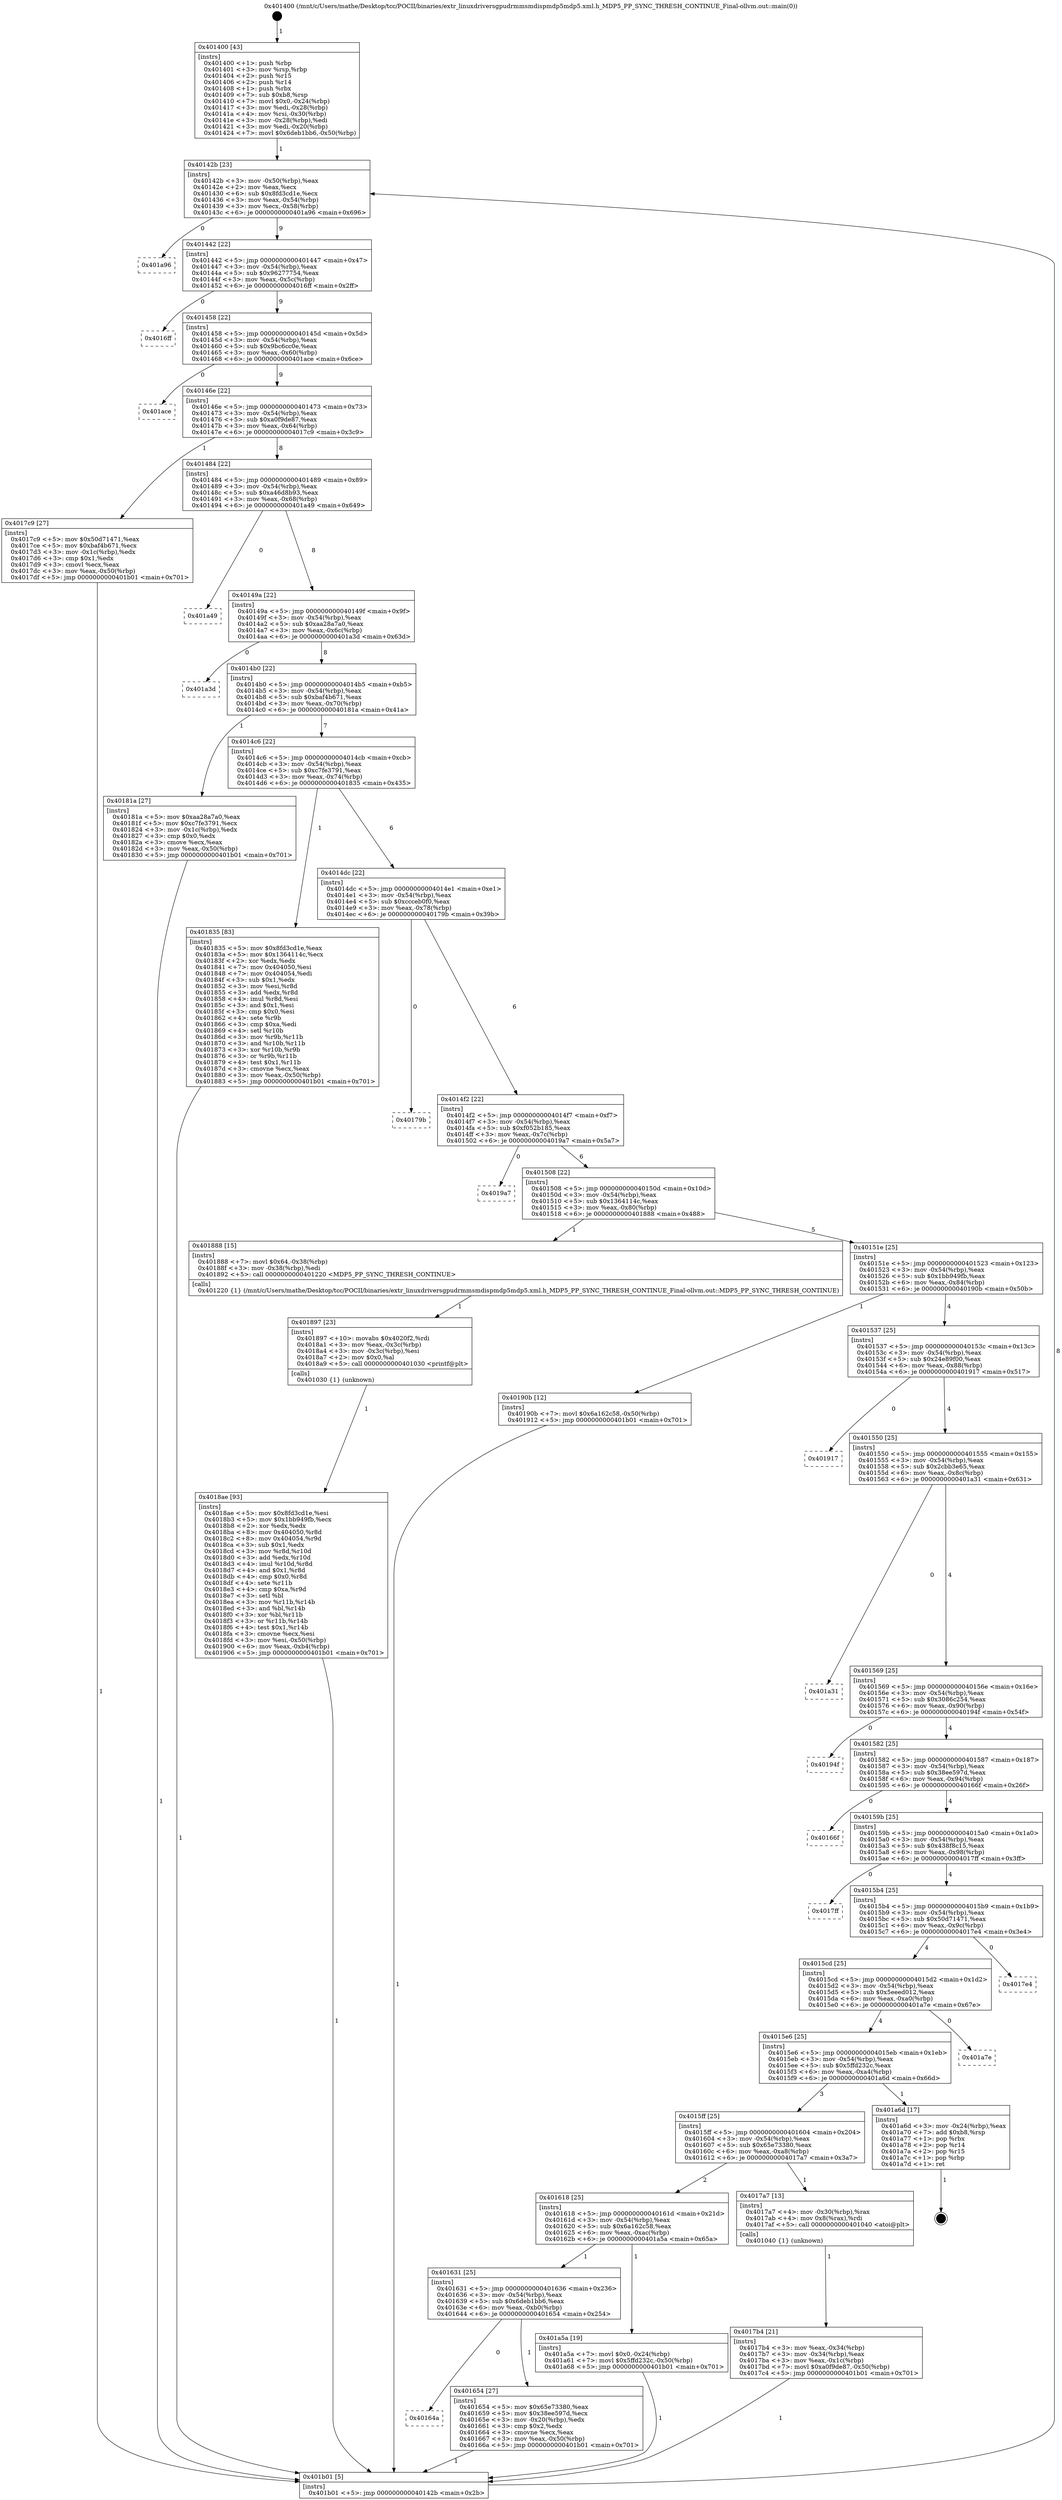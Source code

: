 digraph "0x401400" {
  label = "0x401400 (/mnt/c/Users/mathe/Desktop/tcc/POCII/binaries/extr_linuxdriversgpudrmmsmdispmdp5mdp5.xml.h_MDP5_PP_SYNC_THRESH_CONTINUE_Final-ollvm.out::main(0))"
  labelloc = "t"
  node[shape=record]

  Entry [label="",width=0.3,height=0.3,shape=circle,fillcolor=black,style=filled]
  "0x40142b" [label="{
     0x40142b [23]\l
     | [instrs]\l
     &nbsp;&nbsp;0x40142b \<+3\>: mov -0x50(%rbp),%eax\l
     &nbsp;&nbsp;0x40142e \<+2\>: mov %eax,%ecx\l
     &nbsp;&nbsp;0x401430 \<+6\>: sub $0x8fd3cd1e,%ecx\l
     &nbsp;&nbsp;0x401436 \<+3\>: mov %eax,-0x54(%rbp)\l
     &nbsp;&nbsp;0x401439 \<+3\>: mov %ecx,-0x58(%rbp)\l
     &nbsp;&nbsp;0x40143c \<+6\>: je 0000000000401a96 \<main+0x696\>\l
  }"]
  "0x401a96" [label="{
     0x401a96\l
  }", style=dashed]
  "0x401442" [label="{
     0x401442 [22]\l
     | [instrs]\l
     &nbsp;&nbsp;0x401442 \<+5\>: jmp 0000000000401447 \<main+0x47\>\l
     &nbsp;&nbsp;0x401447 \<+3\>: mov -0x54(%rbp),%eax\l
     &nbsp;&nbsp;0x40144a \<+5\>: sub $0x96277754,%eax\l
     &nbsp;&nbsp;0x40144f \<+3\>: mov %eax,-0x5c(%rbp)\l
     &nbsp;&nbsp;0x401452 \<+6\>: je 00000000004016ff \<main+0x2ff\>\l
  }"]
  Exit [label="",width=0.3,height=0.3,shape=circle,fillcolor=black,style=filled,peripheries=2]
  "0x4016ff" [label="{
     0x4016ff\l
  }", style=dashed]
  "0x401458" [label="{
     0x401458 [22]\l
     | [instrs]\l
     &nbsp;&nbsp;0x401458 \<+5\>: jmp 000000000040145d \<main+0x5d\>\l
     &nbsp;&nbsp;0x40145d \<+3\>: mov -0x54(%rbp),%eax\l
     &nbsp;&nbsp;0x401460 \<+5\>: sub $0x9bc6cc0e,%eax\l
     &nbsp;&nbsp;0x401465 \<+3\>: mov %eax,-0x60(%rbp)\l
     &nbsp;&nbsp;0x401468 \<+6\>: je 0000000000401ace \<main+0x6ce\>\l
  }"]
  "0x4018ae" [label="{
     0x4018ae [93]\l
     | [instrs]\l
     &nbsp;&nbsp;0x4018ae \<+5\>: mov $0x8fd3cd1e,%esi\l
     &nbsp;&nbsp;0x4018b3 \<+5\>: mov $0x1bb949fb,%ecx\l
     &nbsp;&nbsp;0x4018b8 \<+2\>: xor %edx,%edx\l
     &nbsp;&nbsp;0x4018ba \<+8\>: mov 0x404050,%r8d\l
     &nbsp;&nbsp;0x4018c2 \<+8\>: mov 0x404054,%r9d\l
     &nbsp;&nbsp;0x4018ca \<+3\>: sub $0x1,%edx\l
     &nbsp;&nbsp;0x4018cd \<+3\>: mov %r8d,%r10d\l
     &nbsp;&nbsp;0x4018d0 \<+3\>: add %edx,%r10d\l
     &nbsp;&nbsp;0x4018d3 \<+4\>: imul %r10d,%r8d\l
     &nbsp;&nbsp;0x4018d7 \<+4\>: and $0x1,%r8d\l
     &nbsp;&nbsp;0x4018db \<+4\>: cmp $0x0,%r8d\l
     &nbsp;&nbsp;0x4018df \<+4\>: sete %r11b\l
     &nbsp;&nbsp;0x4018e3 \<+4\>: cmp $0xa,%r9d\l
     &nbsp;&nbsp;0x4018e7 \<+3\>: setl %bl\l
     &nbsp;&nbsp;0x4018ea \<+3\>: mov %r11b,%r14b\l
     &nbsp;&nbsp;0x4018ed \<+3\>: and %bl,%r14b\l
     &nbsp;&nbsp;0x4018f0 \<+3\>: xor %bl,%r11b\l
     &nbsp;&nbsp;0x4018f3 \<+3\>: or %r11b,%r14b\l
     &nbsp;&nbsp;0x4018f6 \<+4\>: test $0x1,%r14b\l
     &nbsp;&nbsp;0x4018fa \<+3\>: cmovne %ecx,%esi\l
     &nbsp;&nbsp;0x4018fd \<+3\>: mov %esi,-0x50(%rbp)\l
     &nbsp;&nbsp;0x401900 \<+6\>: mov %eax,-0xb4(%rbp)\l
     &nbsp;&nbsp;0x401906 \<+5\>: jmp 0000000000401b01 \<main+0x701\>\l
  }"]
  "0x401ace" [label="{
     0x401ace\l
  }", style=dashed]
  "0x40146e" [label="{
     0x40146e [22]\l
     | [instrs]\l
     &nbsp;&nbsp;0x40146e \<+5\>: jmp 0000000000401473 \<main+0x73\>\l
     &nbsp;&nbsp;0x401473 \<+3\>: mov -0x54(%rbp),%eax\l
     &nbsp;&nbsp;0x401476 \<+5\>: sub $0xa0f9de87,%eax\l
     &nbsp;&nbsp;0x40147b \<+3\>: mov %eax,-0x64(%rbp)\l
     &nbsp;&nbsp;0x40147e \<+6\>: je 00000000004017c9 \<main+0x3c9\>\l
  }"]
  "0x401897" [label="{
     0x401897 [23]\l
     | [instrs]\l
     &nbsp;&nbsp;0x401897 \<+10\>: movabs $0x4020f2,%rdi\l
     &nbsp;&nbsp;0x4018a1 \<+3\>: mov %eax,-0x3c(%rbp)\l
     &nbsp;&nbsp;0x4018a4 \<+3\>: mov -0x3c(%rbp),%esi\l
     &nbsp;&nbsp;0x4018a7 \<+2\>: mov $0x0,%al\l
     &nbsp;&nbsp;0x4018a9 \<+5\>: call 0000000000401030 \<printf@plt\>\l
     | [calls]\l
     &nbsp;&nbsp;0x401030 \{1\} (unknown)\l
  }"]
  "0x4017c9" [label="{
     0x4017c9 [27]\l
     | [instrs]\l
     &nbsp;&nbsp;0x4017c9 \<+5\>: mov $0x50d71471,%eax\l
     &nbsp;&nbsp;0x4017ce \<+5\>: mov $0xbaf4b671,%ecx\l
     &nbsp;&nbsp;0x4017d3 \<+3\>: mov -0x1c(%rbp),%edx\l
     &nbsp;&nbsp;0x4017d6 \<+3\>: cmp $0x1,%edx\l
     &nbsp;&nbsp;0x4017d9 \<+3\>: cmovl %ecx,%eax\l
     &nbsp;&nbsp;0x4017dc \<+3\>: mov %eax,-0x50(%rbp)\l
     &nbsp;&nbsp;0x4017df \<+5\>: jmp 0000000000401b01 \<main+0x701\>\l
  }"]
  "0x401484" [label="{
     0x401484 [22]\l
     | [instrs]\l
     &nbsp;&nbsp;0x401484 \<+5\>: jmp 0000000000401489 \<main+0x89\>\l
     &nbsp;&nbsp;0x401489 \<+3\>: mov -0x54(%rbp),%eax\l
     &nbsp;&nbsp;0x40148c \<+5\>: sub $0xa46d8b93,%eax\l
     &nbsp;&nbsp;0x401491 \<+3\>: mov %eax,-0x68(%rbp)\l
     &nbsp;&nbsp;0x401494 \<+6\>: je 0000000000401a49 \<main+0x649\>\l
  }"]
  "0x4017b4" [label="{
     0x4017b4 [21]\l
     | [instrs]\l
     &nbsp;&nbsp;0x4017b4 \<+3\>: mov %eax,-0x34(%rbp)\l
     &nbsp;&nbsp;0x4017b7 \<+3\>: mov -0x34(%rbp),%eax\l
     &nbsp;&nbsp;0x4017ba \<+3\>: mov %eax,-0x1c(%rbp)\l
     &nbsp;&nbsp;0x4017bd \<+7\>: movl $0xa0f9de87,-0x50(%rbp)\l
     &nbsp;&nbsp;0x4017c4 \<+5\>: jmp 0000000000401b01 \<main+0x701\>\l
  }"]
  "0x401a49" [label="{
     0x401a49\l
  }", style=dashed]
  "0x40149a" [label="{
     0x40149a [22]\l
     | [instrs]\l
     &nbsp;&nbsp;0x40149a \<+5\>: jmp 000000000040149f \<main+0x9f\>\l
     &nbsp;&nbsp;0x40149f \<+3\>: mov -0x54(%rbp),%eax\l
     &nbsp;&nbsp;0x4014a2 \<+5\>: sub $0xaa28a7a0,%eax\l
     &nbsp;&nbsp;0x4014a7 \<+3\>: mov %eax,-0x6c(%rbp)\l
     &nbsp;&nbsp;0x4014aa \<+6\>: je 0000000000401a3d \<main+0x63d\>\l
  }"]
  "0x401400" [label="{
     0x401400 [43]\l
     | [instrs]\l
     &nbsp;&nbsp;0x401400 \<+1\>: push %rbp\l
     &nbsp;&nbsp;0x401401 \<+3\>: mov %rsp,%rbp\l
     &nbsp;&nbsp;0x401404 \<+2\>: push %r15\l
     &nbsp;&nbsp;0x401406 \<+2\>: push %r14\l
     &nbsp;&nbsp;0x401408 \<+1\>: push %rbx\l
     &nbsp;&nbsp;0x401409 \<+7\>: sub $0xb8,%rsp\l
     &nbsp;&nbsp;0x401410 \<+7\>: movl $0x0,-0x24(%rbp)\l
     &nbsp;&nbsp;0x401417 \<+3\>: mov %edi,-0x28(%rbp)\l
     &nbsp;&nbsp;0x40141a \<+4\>: mov %rsi,-0x30(%rbp)\l
     &nbsp;&nbsp;0x40141e \<+3\>: mov -0x28(%rbp),%edi\l
     &nbsp;&nbsp;0x401421 \<+3\>: mov %edi,-0x20(%rbp)\l
     &nbsp;&nbsp;0x401424 \<+7\>: movl $0x6deb1bb6,-0x50(%rbp)\l
  }"]
  "0x401a3d" [label="{
     0x401a3d\l
  }", style=dashed]
  "0x4014b0" [label="{
     0x4014b0 [22]\l
     | [instrs]\l
     &nbsp;&nbsp;0x4014b0 \<+5\>: jmp 00000000004014b5 \<main+0xb5\>\l
     &nbsp;&nbsp;0x4014b5 \<+3\>: mov -0x54(%rbp),%eax\l
     &nbsp;&nbsp;0x4014b8 \<+5\>: sub $0xbaf4b671,%eax\l
     &nbsp;&nbsp;0x4014bd \<+3\>: mov %eax,-0x70(%rbp)\l
     &nbsp;&nbsp;0x4014c0 \<+6\>: je 000000000040181a \<main+0x41a\>\l
  }"]
  "0x401b01" [label="{
     0x401b01 [5]\l
     | [instrs]\l
     &nbsp;&nbsp;0x401b01 \<+5\>: jmp 000000000040142b \<main+0x2b\>\l
  }"]
  "0x40181a" [label="{
     0x40181a [27]\l
     | [instrs]\l
     &nbsp;&nbsp;0x40181a \<+5\>: mov $0xaa28a7a0,%eax\l
     &nbsp;&nbsp;0x40181f \<+5\>: mov $0xc7fe3791,%ecx\l
     &nbsp;&nbsp;0x401824 \<+3\>: mov -0x1c(%rbp),%edx\l
     &nbsp;&nbsp;0x401827 \<+3\>: cmp $0x0,%edx\l
     &nbsp;&nbsp;0x40182a \<+3\>: cmove %ecx,%eax\l
     &nbsp;&nbsp;0x40182d \<+3\>: mov %eax,-0x50(%rbp)\l
     &nbsp;&nbsp;0x401830 \<+5\>: jmp 0000000000401b01 \<main+0x701\>\l
  }"]
  "0x4014c6" [label="{
     0x4014c6 [22]\l
     | [instrs]\l
     &nbsp;&nbsp;0x4014c6 \<+5\>: jmp 00000000004014cb \<main+0xcb\>\l
     &nbsp;&nbsp;0x4014cb \<+3\>: mov -0x54(%rbp),%eax\l
     &nbsp;&nbsp;0x4014ce \<+5\>: sub $0xc7fe3791,%eax\l
     &nbsp;&nbsp;0x4014d3 \<+3\>: mov %eax,-0x74(%rbp)\l
     &nbsp;&nbsp;0x4014d6 \<+6\>: je 0000000000401835 \<main+0x435\>\l
  }"]
  "0x40164a" [label="{
     0x40164a\l
  }", style=dashed]
  "0x401835" [label="{
     0x401835 [83]\l
     | [instrs]\l
     &nbsp;&nbsp;0x401835 \<+5\>: mov $0x8fd3cd1e,%eax\l
     &nbsp;&nbsp;0x40183a \<+5\>: mov $0x1364114c,%ecx\l
     &nbsp;&nbsp;0x40183f \<+2\>: xor %edx,%edx\l
     &nbsp;&nbsp;0x401841 \<+7\>: mov 0x404050,%esi\l
     &nbsp;&nbsp;0x401848 \<+7\>: mov 0x404054,%edi\l
     &nbsp;&nbsp;0x40184f \<+3\>: sub $0x1,%edx\l
     &nbsp;&nbsp;0x401852 \<+3\>: mov %esi,%r8d\l
     &nbsp;&nbsp;0x401855 \<+3\>: add %edx,%r8d\l
     &nbsp;&nbsp;0x401858 \<+4\>: imul %r8d,%esi\l
     &nbsp;&nbsp;0x40185c \<+3\>: and $0x1,%esi\l
     &nbsp;&nbsp;0x40185f \<+3\>: cmp $0x0,%esi\l
     &nbsp;&nbsp;0x401862 \<+4\>: sete %r9b\l
     &nbsp;&nbsp;0x401866 \<+3\>: cmp $0xa,%edi\l
     &nbsp;&nbsp;0x401869 \<+4\>: setl %r10b\l
     &nbsp;&nbsp;0x40186d \<+3\>: mov %r9b,%r11b\l
     &nbsp;&nbsp;0x401870 \<+3\>: and %r10b,%r11b\l
     &nbsp;&nbsp;0x401873 \<+3\>: xor %r10b,%r9b\l
     &nbsp;&nbsp;0x401876 \<+3\>: or %r9b,%r11b\l
     &nbsp;&nbsp;0x401879 \<+4\>: test $0x1,%r11b\l
     &nbsp;&nbsp;0x40187d \<+3\>: cmovne %ecx,%eax\l
     &nbsp;&nbsp;0x401880 \<+3\>: mov %eax,-0x50(%rbp)\l
     &nbsp;&nbsp;0x401883 \<+5\>: jmp 0000000000401b01 \<main+0x701\>\l
  }"]
  "0x4014dc" [label="{
     0x4014dc [22]\l
     | [instrs]\l
     &nbsp;&nbsp;0x4014dc \<+5\>: jmp 00000000004014e1 \<main+0xe1\>\l
     &nbsp;&nbsp;0x4014e1 \<+3\>: mov -0x54(%rbp),%eax\l
     &nbsp;&nbsp;0x4014e4 \<+5\>: sub $0xccceb0f0,%eax\l
     &nbsp;&nbsp;0x4014e9 \<+3\>: mov %eax,-0x78(%rbp)\l
     &nbsp;&nbsp;0x4014ec \<+6\>: je 000000000040179b \<main+0x39b\>\l
  }"]
  "0x401654" [label="{
     0x401654 [27]\l
     | [instrs]\l
     &nbsp;&nbsp;0x401654 \<+5\>: mov $0x65e73380,%eax\l
     &nbsp;&nbsp;0x401659 \<+5\>: mov $0x38ee597d,%ecx\l
     &nbsp;&nbsp;0x40165e \<+3\>: mov -0x20(%rbp),%edx\l
     &nbsp;&nbsp;0x401661 \<+3\>: cmp $0x2,%edx\l
     &nbsp;&nbsp;0x401664 \<+3\>: cmovne %ecx,%eax\l
     &nbsp;&nbsp;0x401667 \<+3\>: mov %eax,-0x50(%rbp)\l
     &nbsp;&nbsp;0x40166a \<+5\>: jmp 0000000000401b01 \<main+0x701\>\l
  }"]
  "0x40179b" [label="{
     0x40179b\l
  }", style=dashed]
  "0x4014f2" [label="{
     0x4014f2 [22]\l
     | [instrs]\l
     &nbsp;&nbsp;0x4014f2 \<+5\>: jmp 00000000004014f7 \<main+0xf7\>\l
     &nbsp;&nbsp;0x4014f7 \<+3\>: mov -0x54(%rbp),%eax\l
     &nbsp;&nbsp;0x4014fa \<+5\>: sub $0xf052b185,%eax\l
     &nbsp;&nbsp;0x4014ff \<+3\>: mov %eax,-0x7c(%rbp)\l
     &nbsp;&nbsp;0x401502 \<+6\>: je 00000000004019a7 \<main+0x5a7\>\l
  }"]
  "0x401631" [label="{
     0x401631 [25]\l
     | [instrs]\l
     &nbsp;&nbsp;0x401631 \<+5\>: jmp 0000000000401636 \<main+0x236\>\l
     &nbsp;&nbsp;0x401636 \<+3\>: mov -0x54(%rbp),%eax\l
     &nbsp;&nbsp;0x401639 \<+5\>: sub $0x6deb1bb6,%eax\l
     &nbsp;&nbsp;0x40163e \<+6\>: mov %eax,-0xb0(%rbp)\l
     &nbsp;&nbsp;0x401644 \<+6\>: je 0000000000401654 \<main+0x254\>\l
  }"]
  "0x4019a7" [label="{
     0x4019a7\l
  }", style=dashed]
  "0x401508" [label="{
     0x401508 [22]\l
     | [instrs]\l
     &nbsp;&nbsp;0x401508 \<+5\>: jmp 000000000040150d \<main+0x10d\>\l
     &nbsp;&nbsp;0x40150d \<+3\>: mov -0x54(%rbp),%eax\l
     &nbsp;&nbsp;0x401510 \<+5\>: sub $0x1364114c,%eax\l
     &nbsp;&nbsp;0x401515 \<+3\>: mov %eax,-0x80(%rbp)\l
     &nbsp;&nbsp;0x401518 \<+6\>: je 0000000000401888 \<main+0x488\>\l
  }"]
  "0x401a5a" [label="{
     0x401a5a [19]\l
     | [instrs]\l
     &nbsp;&nbsp;0x401a5a \<+7\>: movl $0x0,-0x24(%rbp)\l
     &nbsp;&nbsp;0x401a61 \<+7\>: movl $0x5ffd232c,-0x50(%rbp)\l
     &nbsp;&nbsp;0x401a68 \<+5\>: jmp 0000000000401b01 \<main+0x701\>\l
  }"]
  "0x401888" [label="{
     0x401888 [15]\l
     | [instrs]\l
     &nbsp;&nbsp;0x401888 \<+7\>: movl $0x64,-0x38(%rbp)\l
     &nbsp;&nbsp;0x40188f \<+3\>: mov -0x38(%rbp),%edi\l
     &nbsp;&nbsp;0x401892 \<+5\>: call 0000000000401220 \<MDP5_PP_SYNC_THRESH_CONTINUE\>\l
     | [calls]\l
     &nbsp;&nbsp;0x401220 \{1\} (/mnt/c/Users/mathe/Desktop/tcc/POCII/binaries/extr_linuxdriversgpudrmmsmdispmdp5mdp5.xml.h_MDP5_PP_SYNC_THRESH_CONTINUE_Final-ollvm.out::MDP5_PP_SYNC_THRESH_CONTINUE)\l
  }"]
  "0x40151e" [label="{
     0x40151e [25]\l
     | [instrs]\l
     &nbsp;&nbsp;0x40151e \<+5\>: jmp 0000000000401523 \<main+0x123\>\l
     &nbsp;&nbsp;0x401523 \<+3\>: mov -0x54(%rbp),%eax\l
     &nbsp;&nbsp;0x401526 \<+5\>: sub $0x1bb949fb,%eax\l
     &nbsp;&nbsp;0x40152b \<+6\>: mov %eax,-0x84(%rbp)\l
     &nbsp;&nbsp;0x401531 \<+6\>: je 000000000040190b \<main+0x50b\>\l
  }"]
  "0x401618" [label="{
     0x401618 [25]\l
     | [instrs]\l
     &nbsp;&nbsp;0x401618 \<+5\>: jmp 000000000040161d \<main+0x21d\>\l
     &nbsp;&nbsp;0x40161d \<+3\>: mov -0x54(%rbp),%eax\l
     &nbsp;&nbsp;0x401620 \<+5\>: sub $0x6a162c58,%eax\l
     &nbsp;&nbsp;0x401625 \<+6\>: mov %eax,-0xac(%rbp)\l
     &nbsp;&nbsp;0x40162b \<+6\>: je 0000000000401a5a \<main+0x65a\>\l
  }"]
  "0x40190b" [label="{
     0x40190b [12]\l
     | [instrs]\l
     &nbsp;&nbsp;0x40190b \<+7\>: movl $0x6a162c58,-0x50(%rbp)\l
     &nbsp;&nbsp;0x401912 \<+5\>: jmp 0000000000401b01 \<main+0x701\>\l
  }"]
  "0x401537" [label="{
     0x401537 [25]\l
     | [instrs]\l
     &nbsp;&nbsp;0x401537 \<+5\>: jmp 000000000040153c \<main+0x13c\>\l
     &nbsp;&nbsp;0x40153c \<+3\>: mov -0x54(%rbp),%eax\l
     &nbsp;&nbsp;0x40153f \<+5\>: sub $0x24e89f00,%eax\l
     &nbsp;&nbsp;0x401544 \<+6\>: mov %eax,-0x88(%rbp)\l
     &nbsp;&nbsp;0x40154a \<+6\>: je 0000000000401917 \<main+0x517\>\l
  }"]
  "0x4017a7" [label="{
     0x4017a7 [13]\l
     | [instrs]\l
     &nbsp;&nbsp;0x4017a7 \<+4\>: mov -0x30(%rbp),%rax\l
     &nbsp;&nbsp;0x4017ab \<+4\>: mov 0x8(%rax),%rdi\l
     &nbsp;&nbsp;0x4017af \<+5\>: call 0000000000401040 \<atoi@plt\>\l
     | [calls]\l
     &nbsp;&nbsp;0x401040 \{1\} (unknown)\l
  }"]
  "0x401917" [label="{
     0x401917\l
  }", style=dashed]
  "0x401550" [label="{
     0x401550 [25]\l
     | [instrs]\l
     &nbsp;&nbsp;0x401550 \<+5\>: jmp 0000000000401555 \<main+0x155\>\l
     &nbsp;&nbsp;0x401555 \<+3\>: mov -0x54(%rbp),%eax\l
     &nbsp;&nbsp;0x401558 \<+5\>: sub $0x2cbb3e65,%eax\l
     &nbsp;&nbsp;0x40155d \<+6\>: mov %eax,-0x8c(%rbp)\l
     &nbsp;&nbsp;0x401563 \<+6\>: je 0000000000401a31 \<main+0x631\>\l
  }"]
  "0x4015ff" [label="{
     0x4015ff [25]\l
     | [instrs]\l
     &nbsp;&nbsp;0x4015ff \<+5\>: jmp 0000000000401604 \<main+0x204\>\l
     &nbsp;&nbsp;0x401604 \<+3\>: mov -0x54(%rbp),%eax\l
     &nbsp;&nbsp;0x401607 \<+5\>: sub $0x65e73380,%eax\l
     &nbsp;&nbsp;0x40160c \<+6\>: mov %eax,-0xa8(%rbp)\l
     &nbsp;&nbsp;0x401612 \<+6\>: je 00000000004017a7 \<main+0x3a7\>\l
  }"]
  "0x401a31" [label="{
     0x401a31\l
  }", style=dashed]
  "0x401569" [label="{
     0x401569 [25]\l
     | [instrs]\l
     &nbsp;&nbsp;0x401569 \<+5\>: jmp 000000000040156e \<main+0x16e\>\l
     &nbsp;&nbsp;0x40156e \<+3\>: mov -0x54(%rbp),%eax\l
     &nbsp;&nbsp;0x401571 \<+5\>: sub $0x3086c254,%eax\l
     &nbsp;&nbsp;0x401576 \<+6\>: mov %eax,-0x90(%rbp)\l
     &nbsp;&nbsp;0x40157c \<+6\>: je 000000000040194f \<main+0x54f\>\l
  }"]
  "0x401a6d" [label="{
     0x401a6d [17]\l
     | [instrs]\l
     &nbsp;&nbsp;0x401a6d \<+3\>: mov -0x24(%rbp),%eax\l
     &nbsp;&nbsp;0x401a70 \<+7\>: add $0xb8,%rsp\l
     &nbsp;&nbsp;0x401a77 \<+1\>: pop %rbx\l
     &nbsp;&nbsp;0x401a78 \<+2\>: pop %r14\l
     &nbsp;&nbsp;0x401a7a \<+2\>: pop %r15\l
     &nbsp;&nbsp;0x401a7c \<+1\>: pop %rbp\l
     &nbsp;&nbsp;0x401a7d \<+1\>: ret\l
  }"]
  "0x40194f" [label="{
     0x40194f\l
  }", style=dashed]
  "0x401582" [label="{
     0x401582 [25]\l
     | [instrs]\l
     &nbsp;&nbsp;0x401582 \<+5\>: jmp 0000000000401587 \<main+0x187\>\l
     &nbsp;&nbsp;0x401587 \<+3\>: mov -0x54(%rbp),%eax\l
     &nbsp;&nbsp;0x40158a \<+5\>: sub $0x38ee597d,%eax\l
     &nbsp;&nbsp;0x40158f \<+6\>: mov %eax,-0x94(%rbp)\l
     &nbsp;&nbsp;0x401595 \<+6\>: je 000000000040166f \<main+0x26f\>\l
  }"]
  "0x4015e6" [label="{
     0x4015e6 [25]\l
     | [instrs]\l
     &nbsp;&nbsp;0x4015e6 \<+5\>: jmp 00000000004015eb \<main+0x1eb\>\l
     &nbsp;&nbsp;0x4015eb \<+3\>: mov -0x54(%rbp),%eax\l
     &nbsp;&nbsp;0x4015ee \<+5\>: sub $0x5ffd232c,%eax\l
     &nbsp;&nbsp;0x4015f3 \<+6\>: mov %eax,-0xa4(%rbp)\l
     &nbsp;&nbsp;0x4015f9 \<+6\>: je 0000000000401a6d \<main+0x66d\>\l
  }"]
  "0x40166f" [label="{
     0x40166f\l
  }", style=dashed]
  "0x40159b" [label="{
     0x40159b [25]\l
     | [instrs]\l
     &nbsp;&nbsp;0x40159b \<+5\>: jmp 00000000004015a0 \<main+0x1a0\>\l
     &nbsp;&nbsp;0x4015a0 \<+3\>: mov -0x54(%rbp),%eax\l
     &nbsp;&nbsp;0x4015a3 \<+5\>: sub $0x438f8c15,%eax\l
     &nbsp;&nbsp;0x4015a8 \<+6\>: mov %eax,-0x98(%rbp)\l
     &nbsp;&nbsp;0x4015ae \<+6\>: je 00000000004017ff \<main+0x3ff\>\l
  }"]
  "0x401a7e" [label="{
     0x401a7e\l
  }", style=dashed]
  "0x4017ff" [label="{
     0x4017ff\l
  }", style=dashed]
  "0x4015b4" [label="{
     0x4015b4 [25]\l
     | [instrs]\l
     &nbsp;&nbsp;0x4015b4 \<+5\>: jmp 00000000004015b9 \<main+0x1b9\>\l
     &nbsp;&nbsp;0x4015b9 \<+3\>: mov -0x54(%rbp),%eax\l
     &nbsp;&nbsp;0x4015bc \<+5\>: sub $0x50d71471,%eax\l
     &nbsp;&nbsp;0x4015c1 \<+6\>: mov %eax,-0x9c(%rbp)\l
     &nbsp;&nbsp;0x4015c7 \<+6\>: je 00000000004017e4 \<main+0x3e4\>\l
  }"]
  "0x4015cd" [label="{
     0x4015cd [25]\l
     | [instrs]\l
     &nbsp;&nbsp;0x4015cd \<+5\>: jmp 00000000004015d2 \<main+0x1d2\>\l
     &nbsp;&nbsp;0x4015d2 \<+3\>: mov -0x54(%rbp),%eax\l
     &nbsp;&nbsp;0x4015d5 \<+5\>: sub $0x5eeed012,%eax\l
     &nbsp;&nbsp;0x4015da \<+6\>: mov %eax,-0xa0(%rbp)\l
     &nbsp;&nbsp;0x4015e0 \<+6\>: je 0000000000401a7e \<main+0x67e\>\l
  }"]
  "0x4017e4" [label="{
     0x4017e4\l
  }", style=dashed]
  Entry -> "0x401400" [label=" 1"]
  "0x40142b" -> "0x401a96" [label=" 0"]
  "0x40142b" -> "0x401442" [label=" 9"]
  "0x401a6d" -> Exit [label=" 1"]
  "0x401442" -> "0x4016ff" [label=" 0"]
  "0x401442" -> "0x401458" [label=" 9"]
  "0x401a5a" -> "0x401b01" [label=" 1"]
  "0x401458" -> "0x401ace" [label=" 0"]
  "0x401458" -> "0x40146e" [label=" 9"]
  "0x40190b" -> "0x401b01" [label=" 1"]
  "0x40146e" -> "0x4017c9" [label=" 1"]
  "0x40146e" -> "0x401484" [label=" 8"]
  "0x4018ae" -> "0x401b01" [label=" 1"]
  "0x401484" -> "0x401a49" [label=" 0"]
  "0x401484" -> "0x40149a" [label=" 8"]
  "0x401897" -> "0x4018ae" [label=" 1"]
  "0x40149a" -> "0x401a3d" [label=" 0"]
  "0x40149a" -> "0x4014b0" [label=" 8"]
  "0x401888" -> "0x401897" [label=" 1"]
  "0x4014b0" -> "0x40181a" [label=" 1"]
  "0x4014b0" -> "0x4014c6" [label=" 7"]
  "0x401835" -> "0x401b01" [label=" 1"]
  "0x4014c6" -> "0x401835" [label=" 1"]
  "0x4014c6" -> "0x4014dc" [label=" 6"]
  "0x40181a" -> "0x401b01" [label=" 1"]
  "0x4014dc" -> "0x40179b" [label=" 0"]
  "0x4014dc" -> "0x4014f2" [label=" 6"]
  "0x4017c9" -> "0x401b01" [label=" 1"]
  "0x4014f2" -> "0x4019a7" [label=" 0"]
  "0x4014f2" -> "0x401508" [label=" 6"]
  "0x4017a7" -> "0x4017b4" [label=" 1"]
  "0x401508" -> "0x401888" [label=" 1"]
  "0x401508" -> "0x40151e" [label=" 5"]
  "0x401b01" -> "0x40142b" [label=" 8"]
  "0x40151e" -> "0x40190b" [label=" 1"]
  "0x40151e" -> "0x401537" [label=" 4"]
  "0x401654" -> "0x401b01" [label=" 1"]
  "0x401537" -> "0x401917" [label=" 0"]
  "0x401537" -> "0x401550" [label=" 4"]
  "0x401631" -> "0x40164a" [label=" 0"]
  "0x401550" -> "0x401a31" [label=" 0"]
  "0x401550" -> "0x401569" [label=" 4"]
  "0x4017b4" -> "0x401b01" [label=" 1"]
  "0x401569" -> "0x40194f" [label=" 0"]
  "0x401569" -> "0x401582" [label=" 4"]
  "0x401618" -> "0x401631" [label=" 1"]
  "0x401582" -> "0x40166f" [label=" 0"]
  "0x401582" -> "0x40159b" [label=" 4"]
  "0x401400" -> "0x40142b" [label=" 1"]
  "0x40159b" -> "0x4017ff" [label=" 0"]
  "0x40159b" -> "0x4015b4" [label=" 4"]
  "0x4015ff" -> "0x401618" [label=" 2"]
  "0x4015b4" -> "0x4017e4" [label=" 0"]
  "0x4015b4" -> "0x4015cd" [label=" 4"]
  "0x4015ff" -> "0x4017a7" [label=" 1"]
  "0x4015cd" -> "0x401a7e" [label=" 0"]
  "0x4015cd" -> "0x4015e6" [label=" 4"]
  "0x401618" -> "0x401a5a" [label=" 1"]
  "0x4015e6" -> "0x401a6d" [label=" 1"]
  "0x4015e6" -> "0x4015ff" [label=" 3"]
  "0x401631" -> "0x401654" [label=" 1"]
}
